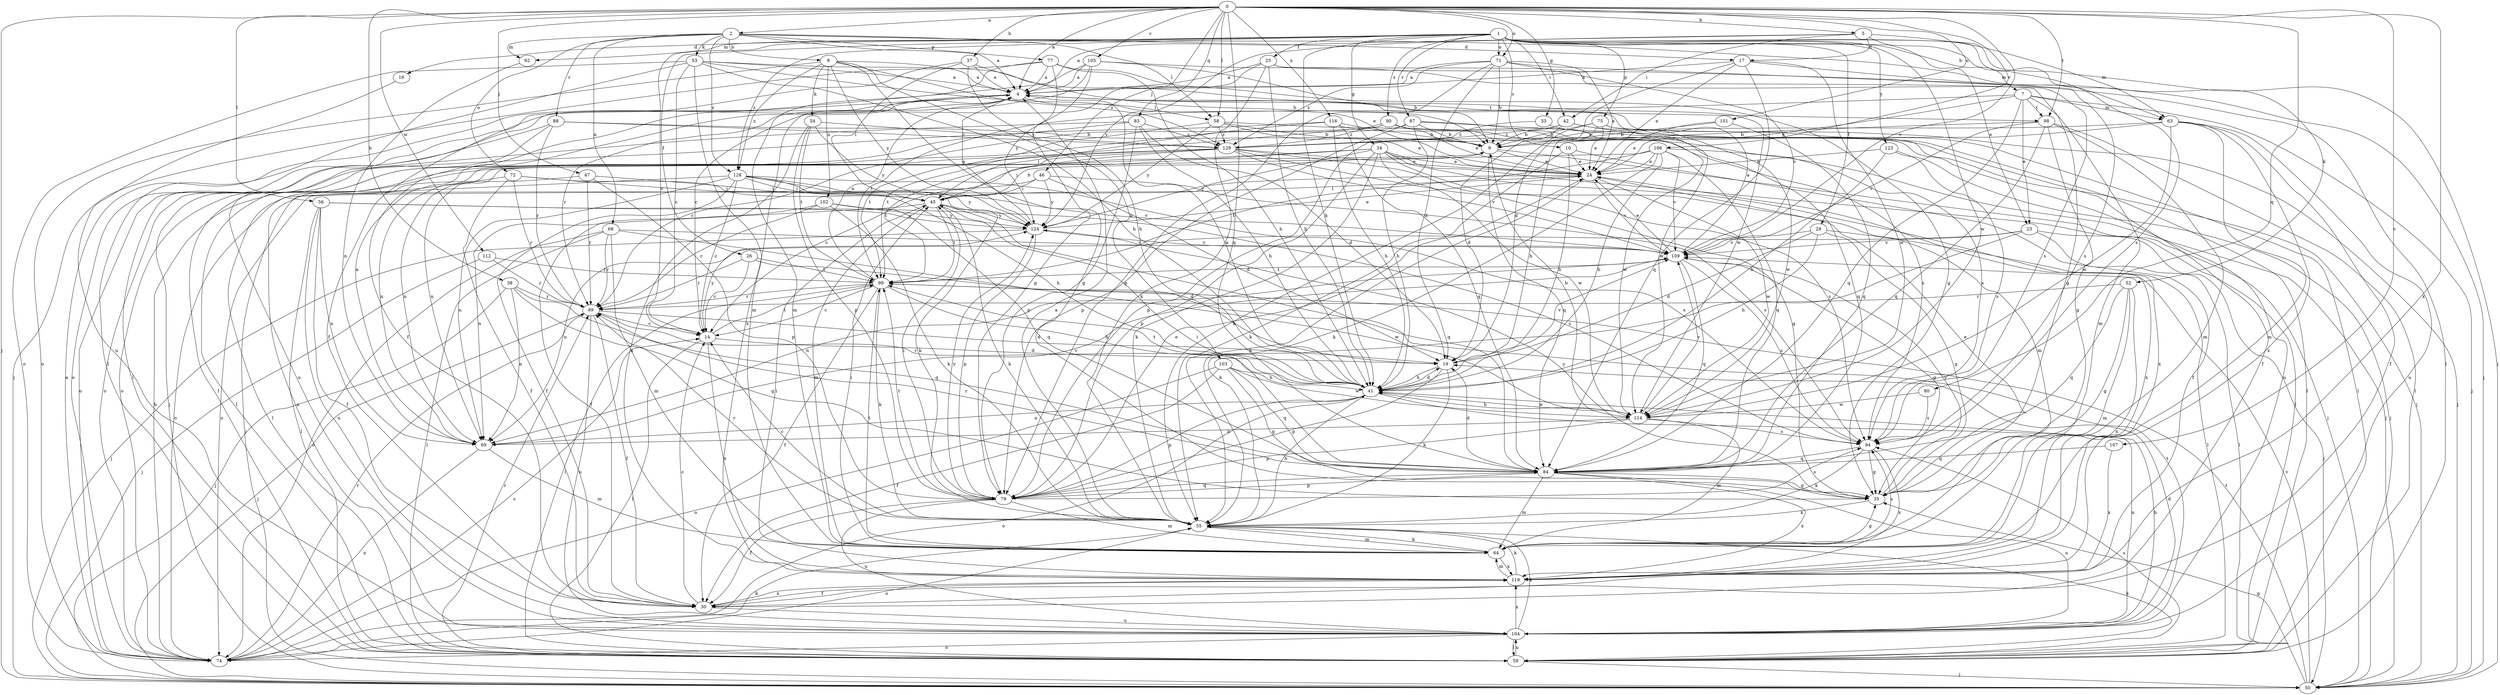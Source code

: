 strict digraph  {
0;
1;
2;
4;
5;
7;
8;
9;
10;
14;
16;
17;
19;
23;
24;
25;
26;
29;
30;
33;
34;
35;
37;
38;
41;
42;
45;
46;
47;
50;
52;
53;
54;
55;
56;
58;
59;
62;
63;
64;
68;
69;
71;
72;
74;
75;
77;
79;
80;
83;
84;
87;
88;
89;
90;
94;
98;
99;
101;
102;
103;
104;
105;
106;
107;
109;
112;
114;
116;
119;
123;
124;
128;
129;
0 -> 2  [label=a];
0 -> 4  [label=a];
0 -> 5  [label=b];
0 -> 33  [label=g];
0 -> 37  [label=h];
0 -> 38  [label=h];
0 -> 46  [label=j];
0 -> 47  [label=j];
0 -> 50  [label=j];
0 -> 56  [label=l];
0 -> 58  [label=l];
0 -> 71  [label=o];
0 -> 80  [label=q];
0 -> 83  [label=q];
0 -> 84  [label=q];
0 -> 98  [label=t];
0 -> 101  [label=u];
0 -> 105  [label=v];
0 -> 106  [label=v];
0 -> 107  [label=v];
0 -> 109  [label=v];
0 -> 112  [label=w];
0 -> 116  [label=x];
0 -> 119  [label=x];
1 -> 7  [label=b];
1 -> 10  [label=c];
1 -> 14  [label=c];
1 -> 16  [label=d];
1 -> 25  [label=f];
1 -> 26  [label=f];
1 -> 29  [label=f];
1 -> 34  [label=g];
1 -> 41  [label=h];
1 -> 42  [label=i];
1 -> 50  [label=j];
1 -> 52  [label=k];
1 -> 62  [label=m];
1 -> 71  [label=o];
1 -> 75  [label=p];
1 -> 87  [label=r];
1 -> 90  [label=s];
1 -> 94  [label=s];
1 -> 114  [label=w];
1 -> 123  [label=y];
1 -> 128  [label=z];
2 -> 4  [label=a];
2 -> 8  [label=b];
2 -> 17  [label=d];
2 -> 53  [label=k];
2 -> 58  [label=l];
2 -> 62  [label=m];
2 -> 63  [label=m];
2 -> 68  [label=n];
2 -> 72  [label=o];
2 -> 77  [label=p];
2 -> 88  [label=r];
2 -> 128  [label=z];
4 -> 58  [label=l];
4 -> 59  [label=l];
4 -> 74  [label=o];
4 -> 89  [label=r];
4 -> 98  [label=t];
4 -> 114  [label=w];
5 -> 4  [label=a];
5 -> 17  [label=d];
5 -> 23  [label=e];
5 -> 42  [label=i];
5 -> 63  [label=m];
5 -> 124  [label=y];
7 -> 23  [label=e];
7 -> 24  [label=e];
7 -> 50  [label=j];
7 -> 63  [label=m];
7 -> 64  [label=m];
7 -> 84  [label=q];
7 -> 98  [label=t];
7 -> 99  [label=t];
8 -> 4  [label=a];
8 -> 35  [label=g];
8 -> 54  [label=k];
8 -> 74  [label=o];
8 -> 102  [label=u];
8 -> 103  [label=u];
8 -> 124  [label=y];
8 -> 128  [label=z];
8 -> 129  [label=z];
9 -> 24  [label=e];
9 -> 50  [label=j];
9 -> 84  [label=q];
10 -> 24  [label=e];
10 -> 30  [label=f];
10 -> 41  [label=h];
10 -> 55  [label=k];
14 -> 19  [label=d];
14 -> 59  [label=l];
14 -> 99  [label=t];
14 -> 119  [label=x];
14 -> 124  [label=y];
16 -> 104  [label=u];
17 -> 4  [label=a];
17 -> 19  [label=d];
17 -> 24  [label=e];
17 -> 50  [label=j];
17 -> 84  [label=q];
17 -> 114  [label=w];
19 -> 41  [label=h];
19 -> 55  [label=k];
19 -> 79  [label=p];
19 -> 109  [label=v];
23 -> 50  [label=j];
23 -> 55  [label=k];
23 -> 59  [label=l];
23 -> 69  [label=n];
23 -> 109  [label=v];
24 -> 45  [label=i];
24 -> 55  [label=k];
24 -> 74  [label=o];
24 -> 109  [label=v];
24 -> 114  [label=w];
24 -> 119  [label=x];
25 -> 4  [label=a];
25 -> 14  [label=c];
25 -> 41  [label=h];
25 -> 55  [label=k];
25 -> 59  [label=l];
25 -> 94  [label=s];
26 -> 14  [label=c];
26 -> 89  [label=r];
26 -> 99  [label=t];
26 -> 114  [label=w];
29 -> 19  [label=d];
29 -> 35  [label=g];
29 -> 41  [label=h];
29 -> 59  [label=l];
29 -> 109  [label=v];
30 -> 14  [label=c];
30 -> 104  [label=u];
30 -> 119  [label=x];
33 -> 84  [label=q];
33 -> 129  [label=z];
34 -> 14  [label=c];
34 -> 24  [label=e];
34 -> 55  [label=k];
34 -> 59  [label=l];
34 -> 64  [label=m];
34 -> 69  [label=n];
34 -> 79  [label=p];
34 -> 114  [label=w];
34 -> 119  [label=x];
34 -> 124  [label=y];
35 -> 24  [label=e];
35 -> 55  [label=k];
35 -> 109  [label=v];
35 -> 124  [label=y];
37 -> 4  [label=a];
37 -> 9  [label=b];
37 -> 30  [label=f];
37 -> 41  [label=h];
37 -> 45  [label=i];
38 -> 35  [label=g];
38 -> 50  [label=j];
38 -> 69  [label=n];
38 -> 84  [label=q];
38 -> 89  [label=r];
41 -> 4  [label=a];
41 -> 19  [label=d];
41 -> 69  [label=n];
41 -> 74  [label=o];
41 -> 79  [label=p];
41 -> 89  [label=r];
41 -> 99  [label=t];
41 -> 104  [label=u];
41 -> 114  [label=w];
42 -> 9  [label=b];
42 -> 19  [label=d];
42 -> 30  [label=f];
42 -> 114  [label=w];
42 -> 129  [label=z];
45 -> 9  [label=b];
45 -> 55  [label=k];
45 -> 64  [label=m];
45 -> 69  [label=n];
45 -> 84  [label=q];
45 -> 99  [label=t];
45 -> 124  [label=y];
46 -> 19  [label=d];
46 -> 45  [label=i];
46 -> 50  [label=j];
46 -> 94  [label=s];
46 -> 124  [label=y];
47 -> 45  [label=i];
47 -> 59  [label=l];
47 -> 79  [label=p];
47 -> 89  [label=r];
50 -> 35  [label=g];
50 -> 99  [label=t];
50 -> 109  [label=v];
52 -> 35  [label=g];
52 -> 64  [label=m];
52 -> 84  [label=q];
52 -> 89  [label=r];
52 -> 119  [label=x];
53 -> 4  [label=a];
53 -> 14  [label=c];
53 -> 24  [label=e];
53 -> 41  [label=h];
53 -> 59  [label=l];
53 -> 64  [label=m];
53 -> 74  [label=o];
53 -> 114  [label=w];
54 -> 79  [label=p];
54 -> 99  [label=t];
54 -> 119  [label=x];
54 -> 124  [label=y];
54 -> 129  [label=z];
55 -> 4  [label=a];
55 -> 14  [label=c];
55 -> 41  [label=h];
55 -> 64  [label=m];
55 -> 74  [label=o];
55 -> 89  [label=r];
56 -> 30  [label=f];
56 -> 59  [label=l];
56 -> 69  [label=n];
56 -> 94  [label=s];
56 -> 104  [label=u];
56 -> 124  [label=y];
58 -> 9  [label=b];
58 -> 24  [label=e];
58 -> 94  [label=s];
58 -> 99  [label=t];
58 -> 124  [label=y];
58 -> 129  [label=z];
59 -> 50  [label=j];
59 -> 55  [label=k];
59 -> 89  [label=r];
59 -> 94  [label=s];
59 -> 104  [label=u];
62 -> 69  [label=n];
63 -> 30  [label=f];
63 -> 64  [label=m];
63 -> 79  [label=p];
63 -> 104  [label=u];
63 -> 114  [label=w];
63 -> 119  [label=x];
63 -> 129  [label=z];
64 -> 35  [label=g];
64 -> 45  [label=i];
64 -> 55  [label=k];
64 -> 94  [label=s];
64 -> 99  [label=t];
64 -> 119  [label=x];
68 -> 19  [label=d];
68 -> 59  [label=l];
68 -> 64  [label=m];
68 -> 74  [label=o];
68 -> 89  [label=r];
68 -> 109  [label=v];
69 -> 4  [label=a];
69 -> 64  [label=m];
69 -> 74  [label=o];
69 -> 109  [label=v];
71 -> 4  [label=a];
71 -> 9  [label=b];
71 -> 19  [label=d];
71 -> 24  [label=e];
71 -> 79  [label=p];
71 -> 94  [label=s];
71 -> 109  [label=v];
71 -> 129  [label=z];
72 -> 30  [label=f];
72 -> 41  [label=h];
72 -> 45  [label=i];
72 -> 89  [label=r];
72 -> 104  [label=u];
74 -> 4  [label=a];
74 -> 9  [label=b];
74 -> 14  [label=c];
74 -> 55  [label=k];
74 -> 89  [label=r];
75 -> 9  [label=b];
75 -> 24  [label=e];
75 -> 41  [label=h];
75 -> 50  [label=j];
75 -> 55  [label=k];
75 -> 59  [label=l];
77 -> 4  [label=a];
77 -> 35  [label=g];
77 -> 41  [label=h];
77 -> 50  [label=j];
77 -> 64  [label=m];
77 -> 79  [label=p];
79 -> 24  [label=e];
79 -> 30  [label=f];
79 -> 45  [label=i];
79 -> 64  [label=m];
79 -> 84  [label=q];
79 -> 94  [label=s];
79 -> 99  [label=t];
79 -> 104  [label=u];
79 -> 124  [label=y];
80 -> 94  [label=s];
80 -> 114  [label=w];
83 -> 19  [label=d];
83 -> 41  [label=h];
83 -> 59  [label=l];
83 -> 74  [label=o];
83 -> 79  [label=p];
83 -> 129  [label=z];
84 -> 19  [label=d];
84 -> 35  [label=g];
84 -> 45  [label=i];
84 -> 64  [label=m];
84 -> 79  [label=p];
84 -> 89  [label=r];
84 -> 104  [label=u];
84 -> 119  [label=x];
87 -> 9  [label=b];
87 -> 41  [label=h];
87 -> 59  [label=l];
87 -> 74  [label=o];
87 -> 79  [label=p];
87 -> 114  [label=w];
88 -> 9  [label=b];
88 -> 74  [label=o];
88 -> 89  [label=r];
88 -> 104  [label=u];
88 -> 129  [label=z];
89 -> 14  [label=c];
89 -> 19  [label=d];
89 -> 30  [label=f];
89 -> 50  [label=j];
89 -> 104  [label=u];
90 -> 24  [label=e];
90 -> 50  [label=j];
90 -> 89  [label=r];
90 -> 99  [label=t];
90 -> 104  [label=u];
90 -> 129  [label=z];
94 -> 35  [label=g];
94 -> 55  [label=k];
94 -> 84  [label=q];
94 -> 119  [label=x];
98 -> 9  [label=b];
98 -> 35  [label=g];
98 -> 59  [label=l];
98 -> 64  [label=m];
98 -> 84  [label=q];
98 -> 109  [label=v];
99 -> 4  [label=a];
99 -> 14  [label=c];
99 -> 30  [label=f];
99 -> 41  [label=h];
99 -> 55  [label=k];
99 -> 59  [label=l];
99 -> 89  [label=r];
101 -> 9  [label=b];
101 -> 24  [label=e];
101 -> 84  [label=q];
102 -> 30  [label=f];
102 -> 55  [label=k];
102 -> 84  [label=q];
102 -> 89  [label=r];
102 -> 124  [label=y];
103 -> 30  [label=f];
103 -> 35  [label=g];
103 -> 41  [label=h];
103 -> 74  [label=o];
103 -> 84  [label=q];
103 -> 114  [label=w];
104 -> 19  [label=d];
104 -> 41  [label=h];
104 -> 55  [label=k];
104 -> 59  [label=l];
104 -> 74  [label=o];
104 -> 99  [label=t];
104 -> 119  [label=x];
105 -> 4  [label=a];
105 -> 9  [label=b];
105 -> 30  [label=f];
105 -> 35  [label=g];
105 -> 119  [label=x];
105 -> 124  [label=y];
106 -> 24  [label=e];
106 -> 41  [label=h];
106 -> 50  [label=j];
106 -> 55  [label=k];
106 -> 69  [label=n];
106 -> 84  [label=q];
106 -> 99  [label=t];
106 -> 109  [label=v];
107 -> 84  [label=q];
107 -> 119  [label=x];
109 -> 4  [label=a];
109 -> 24  [label=e];
109 -> 35  [label=g];
109 -> 69  [label=n];
109 -> 84  [label=q];
109 -> 94  [label=s];
109 -> 99  [label=t];
112 -> 50  [label=j];
112 -> 89  [label=r];
112 -> 99  [label=t];
114 -> 9  [label=b];
114 -> 41  [label=h];
114 -> 64  [label=m];
114 -> 69  [label=n];
114 -> 79  [label=p];
114 -> 94  [label=s];
114 -> 109  [label=v];
116 -> 9  [label=b];
116 -> 41  [label=h];
116 -> 45  [label=i];
116 -> 50  [label=j];
116 -> 84  [label=q];
116 -> 94  [label=s];
119 -> 30  [label=f];
119 -> 45  [label=i];
119 -> 55  [label=k];
119 -> 64  [label=m];
123 -> 24  [label=e];
123 -> 41  [label=h];
123 -> 50  [label=j];
123 -> 94  [label=s];
124 -> 4  [label=a];
124 -> 24  [label=e];
124 -> 50  [label=j];
124 -> 79  [label=p];
124 -> 109  [label=v];
128 -> 14  [label=c];
128 -> 30  [label=f];
128 -> 45  [label=i];
128 -> 55  [label=k];
128 -> 69  [label=n];
128 -> 74  [label=o];
128 -> 94  [label=s];
128 -> 109  [label=v];
128 -> 124  [label=y];
129 -> 24  [label=e];
129 -> 35  [label=g];
129 -> 45  [label=i];
129 -> 59  [label=l];
129 -> 69  [label=n];
129 -> 94  [label=s];
129 -> 99  [label=t];
129 -> 109  [label=v];
}
